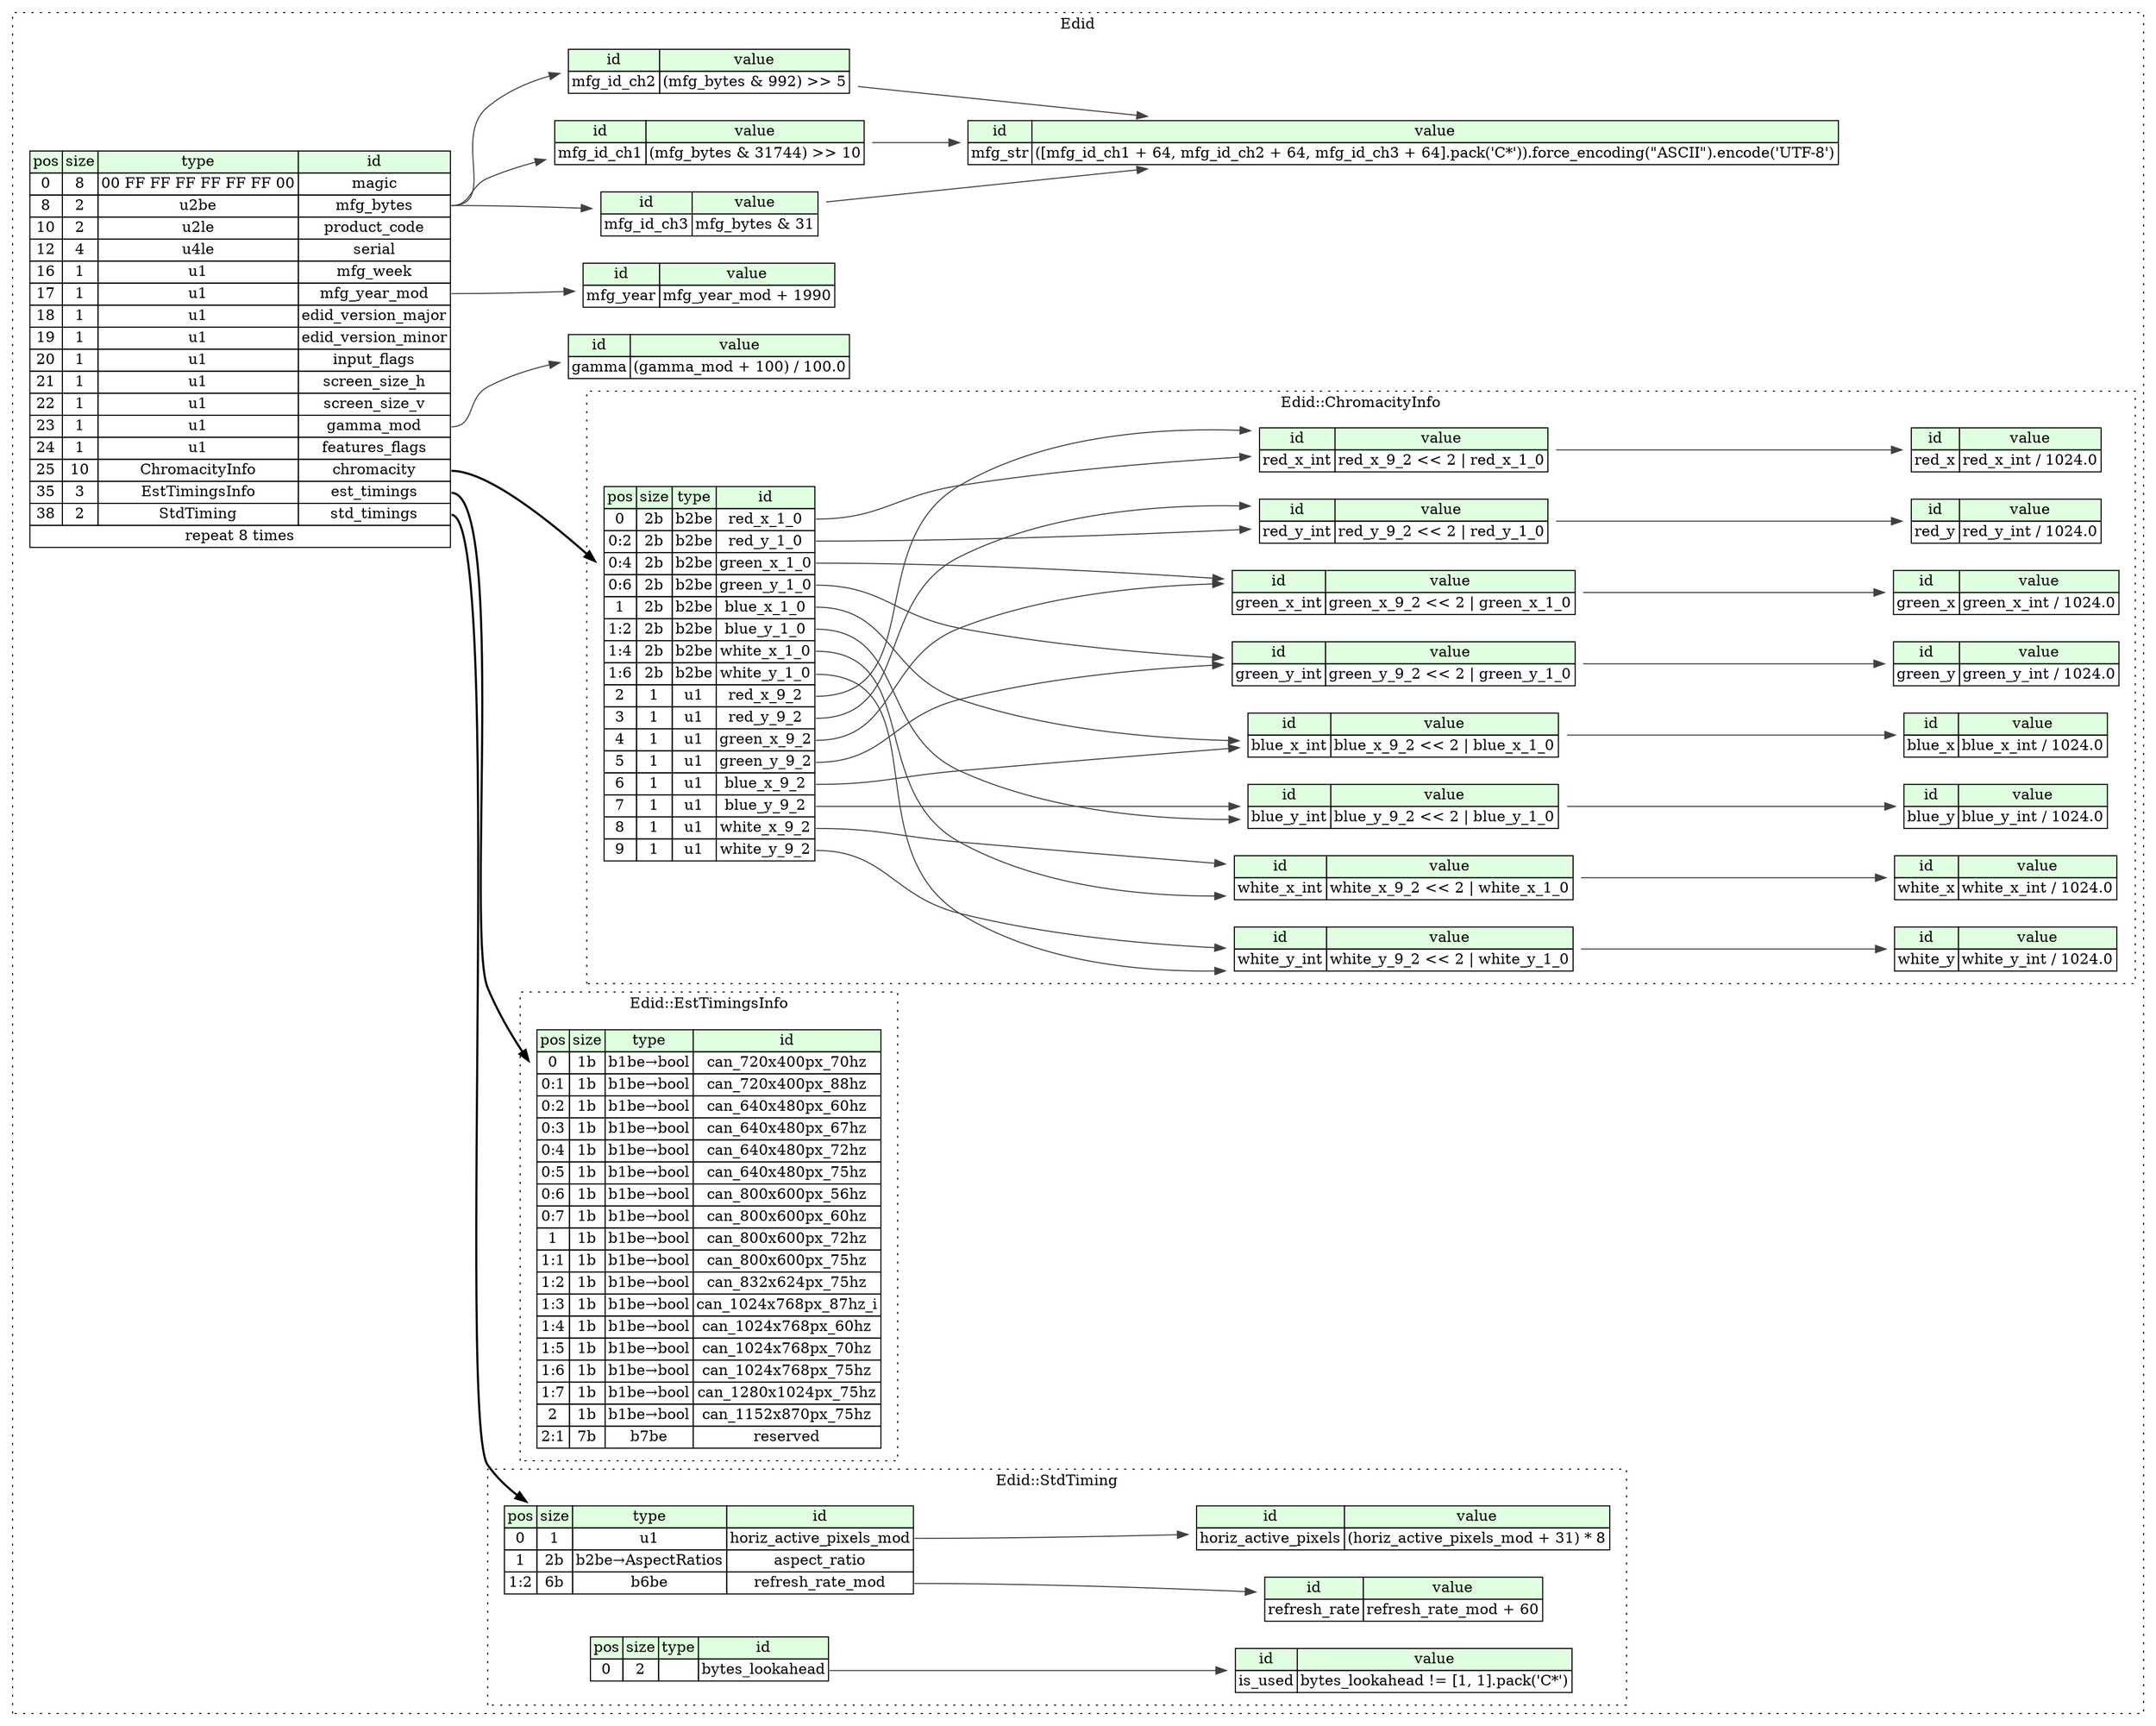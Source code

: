 digraph {
	rankdir=LR;
	node [shape=plaintext];
	subgraph cluster__edid {
		label="Edid";
		graph[style=dotted];

		edid__seq [label=<<TABLE BORDER="0" CELLBORDER="1" CELLSPACING="0">
			<TR><TD BGCOLOR="#E0FFE0">pos</TD><TD BGCOLOR="#E0FFE0">size</TD><TD BGCOLOR="#E0FFE0">type</TD><TD BGCOLOR="#E0FFE0">id</TD></TR>
			<TR><TD PORT="magic_pos">0</TD><TD PORT="magic_size">8</TD><TD>00 FF FF FF FF FF FF 00</TD><TD PORT="magic_type">magic</TD></TR>
			<TR><TD PORT="mfg_bytes_pos">8</TD><TD PORT="mfg_bytes_size">2</TD><TD>u2be</TD><TD PORT="mfg_bytes_type">mfg_bytes</TD></TR>
			<TR><TD PORT="product_code_pos">10</TD><TD PORT="product_code_size">2</TD><TD>u2le</TD><TD PORT="product_code_type">product_code</TD></TR>
			<TR><TD PORT="serial_pos">12</TD><TD PORT="serial_size">4</TD><TD>u4le</TD><TD PORT="serial_type">serial</TD></TR>
			<TR><TD PORT="mfg_week_pos">16</TD><TD PORT="mfg_week_size">1</TD><TD>u1</TD><TD PORT="mfg_week_type">mfg_week</TD></TR>
			<TR><TD PORT="mfg_year_mod_pos">17</TD><TD PORT="mfg_year_mod_size">1</TD><TD>u1</TD><TD PORT="mfg_year_mod_type">mfg_year_mod</TD></TR>
			<TR><TD PORT="edid_version_major_pos">18</TD><TD PORT="edid_version_major_size">1</TD><TD>u1</TD><TD PORT="edid_version_major_type">edid_version_major</TD></TR>
			<TR><TD PORT="edid_version_minor_pos">19</TD><TD PORT="edid_version_minor_size">1</TD><TD>u1</TD><TD PORT="edid_version_minor_type">edid_version_minor</TD></TR>
			<TR><TD PORT="input_flags_pos">20</TD><TD PORT="input_flags_size">1</TD><TD>u1</TD><TD PORT="input_flags_type">input_flags</TD></TR>
			<TR><TD PORT="screen_size_h_pos">21</TD><TD PORT="screen_size_h_size">1</TD><TD>u1</TD><TD PORT="screen_size_h_type">screen_size_h</TD></TR>
			<TR><TD PORT="screen_size_v_pos">22</TD><TD PORT="screen_size_v_size">1</TD><TD>u1</TD><TD PORT="screen_size_v_type">screen_size_v</TD></TR>
			<TR><TD PORT="gamma_mod_pos">23</TD><TD PORT="gamma_mod_size">1</TD><TD>u1</TD><TD PORT="gamma_mod_type">gamma_mod</TD></TR>
			<TR><TD PORT="features_flags_pos">24</TD><TD PORT="features_flags_size">1</TD><TD>u1</TD><TD PORT="features_flags_type">features_flags</TD></TR>
			<TR><TD PORT="chromacity_pos">25</TD><TD PORT="chromacity_size">10</TD><TD>ChromacityInfo</TD><TD PORT="chromacity_type">chromacity</TD></TR>
			<TR><TD PORT="est_timings_pos">35</TD><TD PORT="est_timings_size">3</TD><TD>EstTimingsInfo</TD><TD PORT="est_timings_type">est_timings</TD></TR>
			<TR><TD PORT="std_timings_pos">38</TD><TD PORT="std_timings_size">2</TD><TD>StdTiming</TD><TD PORT="std_timings_type">std_timings</TD></TR>
			<TR><TD COLSPAN="4" PORT="std_timings__repeat">repeat 8 times</TD></TR>
		</TABLE>>];
		edid__inst__gamma [label=<<TABLE BORDER="0" CELLBORDER="1" CELLSPACING="0">
			<TR><TD BGCOLOR="#E0FFE0">id</TD><TD BGCOLOR="#E0FFE0">value</TD></TR>
			<TR><TD>gamma</TD><TD>(gamma_mod + 100) / 100.0</TD></TR>
		</TABLE>>];
		edid__inst__mfg_id_ch1 [label=<<TABLE BORDER="0" CELLBORDER="1" CELLSPACING="0">
			<TR><TD BGCOLOR="#E0FFE0">id</TD><TD BGCOLOR="#E0FFE0">value</TD></TR>
			<TR><TD>mfg_id_ch1</TD><TD>(mfg_bytes &amp; 31744) &gt;&gt; 10</TD></TR>
		</TABLE>>];
		edid__inst__mfg_id_ch2 [label=<<TABLE BORDER="0" CELLBORDER="1" CELLSPACING="0">
			<TR><TD BGCOLOR="#E0FFE0">id</TD><TD BGCOLOR="#E0FFE0">value</TD></TR>
			<TR><TD>mfg_id_ch2</TD><TD>(mfg_bytes &amp; 992) &gt;&gt; 5</TD></TR>
		</TABLE>>];
		edid__inst__mfg_id_ch3 [label=<<TABLE BORDER="0" CELLBORDER="1" CELLSPACING="0">
			<TR><TD BGCOLOR="#E0FFE0">id</TD><TD BGCOLOR="#E0FFE0">value</TD></TR>
			<TR><TD>mfg_id_ch3</TD><TD>mfg_bytes &amp; 31</TD></TR>
		</TABLE>>];
		edid__inst__mfg_str [label=<<TABLE BORDER="0" CELLBORDER="1" CELLSPACING="0">
			<TR><TD BGCOLOR="#E0FFE0">id</TD><TD BGCOLOR="#E0FFE0">value</TD></TR>
			<TR><TD>mfg_str</TD><TD>([mfg_id_ch1 + 64, mfg_id_ch2 + 64, mfg_id_ch3 + 64].pack('C*')).force_encoding(&quot;ASCII&quot;).encode('UTF-8')</TD></TR>
		</TABLE>>];
		edid__inst__mfg_year [label=<<TABLE BORDER="0" CELLBORDER="1" CELLSPACING="0">
			<TR><TD BGCOLOR="#E0FFE0">id</TD><TD BGCOLOR="#E0FFE0">value</TD></TR>
			<TR><TD>mfg_year</TD><TD>mfg_year_mod + 1990</TD></TR>
		</TABLE>>];
		subgraph cluster__chromacity_info {
			label="Edid::ChromacityInfo";
			graph[style=dotted];

			chromacity_info__seq [label=<<TABLE BORDER="0" CELLBORDER="1" CELLSPACING="0">
				<TR><TD BGCOLOR="#E0FFE0">pos</TD><TD BGCOLOR="#E0FFE0">size</TD><TD BGCOLOR="#E0FFE0">type</TD><TD BGCOLOR="#E0FFE0">id</TD></TR>
				<TR><TD PORT="red_x_1_0_pos">0</TD><TD PORT="red_x_1_0_size">2b</TD><TD>b2be</TD><TD PORT="red_x_1_0_type">red_x_1_0</TD></TR>
				<TR><TD PORT="red_y_1_0_pos">0:2</TD><TD PORT="red_y_1_0_size">2b</TD><TD>b2be</TD><TD PORT="red_y_1_0_type">red_y_1_0</TD></TR>
				<TR><TD PORT="green_x_1_0_pos">0:4</TD><TD PORT="green_x_1_0_size">2b</TD><TD>b2be</TD><TD PORT="green_x_1_0_type">green_x_1_0</TD></TR>
				<TR><TD PORT="green_y_1_0_pos">0:6</TD><TD PORT="green_y_1_0_size">2b</TD><TD>b2be</TD><TD PORT="green_y_1_0_type">green_y_1_0</TD></TR>
				<TR><TD PORT="blue_x_1_0_pos">1</TD><TD PORT="blue_x_1_0_size">2b</TD><TD>b2be</TD><TD PORT="blue_x_1_0_type">blue_x_1_0</TD></TR>
				<TR><TD PORT="blue_y_1_0_pos">1:2</TD><TD PORT="blue_y_1_0_size">2b</TD><TD>b2be</TD><TD PORT="blue_y_1_0_type">blue_y_1_0</TD></TR>
				<TR><TD PORT="white_x_1_0_pos">1:4</TD><TD PORT="white_x_1_0_size">2b</TD><TD>b2be</TD><TD PORT="white_x_1_0_type">white_x_1_0</TD></TR>
				<TR><TD PORT="white_y_1_0_pos">1:6</TD><TD PORT="white_y_1_0_size">2b</TD><TD>b2be</TD><TD PORT="white_y_1_0_type">white_y_1_0</TD></TR>
				<TR><TD PORT="red_x_9_2_pos">2</TD><TD PORT="red_x_9_2_size">1</TD><TD>u1</TD><TD PORT="red_x_9_2_type">red_x_9_2</TD></TR>
				<TR><TD PORT="red_y_9_2_pos">3</TD><TD PORT="red_y_9_2_size">1</TD><TD>u1</TD><TD PORT="red_y_9_2_type">red_y_9_2</TD></TR>
				<TR><TD PORT="green_x_9_2_pos">4</TD><TD PORT="green_x_9_2_size">1</TD><TD>u1</TD><TD PORT="green_x_9_2_type">green_x_9_2</TD></TR>
				<TR><TD PORT="green_y_9_2_pos">5</TD><TD PORT="green_y_9_2_size">1</TD><TD>u1</TD><TD PORT="green_y_9_2_type">green_y_9_2</TD></TR>
				<TR><TD PORT="blue_x_9_2_pos">6</TD><TD PORT="blue_x_9_2_size">1</TD><TD>u1</TD><TD PORT="blue_x_9_2_type">blue_x_9_2</TD></TR>
				<TR><TD PORT="blue_y_9_2_pos">7</TD><TD PORT="blue_y_9_2_size">1</TD><TD>u1</TD><TD PORT="blue_y_9_2_type">blue_y_9_2</TD></TR>
				<TR><TD PORT="white_x_9_2_pos">8</TD><TD PORT="white_x_9_2_size">1</TD><TD>u1</TD><TD PORT="white_x_9_2_type">white_x_9_2</TD></TR>
				<TR><TD PORT="white_y_9_2_pos">9</TD><TD PORT="white_y_9_2_size">1</TD><TD>u1</TD><TD PORT="white_y_9_2_type">white_y_9_2</TD></TR>
			</TABLE>>];
			chromacity_info__inst__blue_x [label=<<TABLE BORDER="0" CELLBORDER="1" CELLSPACING="0">
				<TR><TD BGCOLOR="#E0FFE0">id</TD><TD BGCOLOR="#E0FFE0">value</TD></TR>
				<TR><TD>blue_x</TD><TD>blue_x_int / 1024.0</TD></TR>
			</TABLE>>];
			chromacity_info__inst__blue_x_int [label=<<TABLE BORDER="0" CELLBORDER="1" CELLSPACING="0">
				<TR><TD BGCOLOR="#E0FFE0">id</TD><TD BGCOLOR="#E0FFE0">value</TD></TR>
				<TR><TD>blue_x_int</TD><TD>blue_x_9_2 &lt;&lt; 2 | blue_x_1_0</TD></TR>
			</TABLE>>];
			chromacity_info__inst__blue_y [label=<<TABLE BORDER="0" CELLBORDER="1" CELLSPACING="0">
				<TR><TD BGCOLOR="#E0FFE0">id</TD><TD BGCOLOR="#E0FFE0">value</TD></TR>
				<TR><TD>blue_y</TD><TD>blue_y_int / 1024.0</TD></TR>
			</TABLE>>];
			chromacity_info__inst__blue_y_int [label=<<TABLE BORDER="0" CELLBORDER="1" CELLSPACING="0">
				<TR><TD BGCOLOR="#E0FFE0">id</TD><TD BGCOLOR="#E0FFE0">value</TD></TR>
				<TR><TD>blue_y_int</TD><TD>blue_y_9_2 &lt;&lt; 2 | blue_y_1_0</TD></TR>
			</TABLE>>];
			chromacity_info__inst__green_x [label=<<TABLE BORDER="0" CELLBORDER="1" CELLSPACING="0">
				<TR><TD BGCOLOR="#E0FFE0">id</TD><TD BGCOLOR="#E0FFE0">value</TD></TR>
				<TR><TD>green_x</TD><TD>green_x_int / 1024.0</TD></TR>
			</TABLE>>];
			chromacity_info__inst__green_x_int [label=<<TABLE BORDER="0" CELLBORDER="1" CELLSPACING="0">
				<TR><TD BGCOLOR="#E0FFE0">id</TD><TD BGCOLOR="#E0FFE0">value</TD></TR>
				<TR><TD>green_x_int</TD><TD>green_x_9_2 &lt;&lt; 2 | green_x_1_0</TD></TR>
			</TABLE>>];
			chromacity_info__inst__green_y [label=<<TABLE BORDER="0" CELLBORDER="1" CELLSPACING="0">
				<TR><TD BGCOLOR="#E0FFE0">id</TD><TD BGCOLOR="#E0FFE0">value</TD></TR>
				<TR><TD>green_y</TD><TD>green_y_int / 1024.0</TD></TR>
			</TABLE>>];
			chromacity_info__inst__green_y_int [label=<<TABLE BORDER="0" CELLBORDER="1" CELLSPACING="0">
				<TR><TD BGCOLOR="#E0FFE0">id</TD><TD BGCOLOR="#E0FFE0">value</TD></TR>
				<TR><TD>green_y_int</TD><TD>green_y_9_2 &lt;&lt; 2 | green_y_1_0</TD></TR>
			</TABLE>>];
			chromacity_info__inst__red_x [label=<<TABLE BORDER="0" CELLBORDER="1" CELLSPACING="0">
				<TR><TD BGCOLOR="#E0FFE0">id</TD><TD BGCOLOR="#E0FFE0">value</TD></TR>
				<TR><TD>red_x</TD><TD>red_x_int / 1024.0</TD></TR>
			</TABLE>>];
			chromacity_info__inst__red_x_int [label=<<TABLE BORDER="0" CELLBORDER="1" CELLSPACING="0">
				<TR><TD BGCOLOR="#E0FFE0">id</TD><TD BGCOLOR="#E0FFE0">value</TD></TR>
				<TR><TD>red_x_int</TD><TD>red_x_9_2 &lt;&lt; 2 | red_x_1_0</TD></TR>
			</TABLE>>];
			chromacity_info__inst__red_y [label=<<TABLE BORDER="0" CELLBORDER="1" CELLSPACING="0">
				<TR><TD BGCOLOR="#E0FFE0">id</TD><TD BGCOLOR="#E0FFE0">value</TD></TR>
				<TR><TD>red_y</TD><TD>red_y_int / 1024.0</TD></TR>
			</TABLE>>];
			chromacity_info__inst__red_y_int [label=<<TABLE BORDER="0" CELLBORDER="1" CELLSPACING="0">
				<TR><TD BGCOLOR="#E0FFE0">id</TD><TD BGCOLOR="#E0FFE0">value</TD></TR>
				<TR><TD>red_y_int</TD><TD>red_y_9_2 &lt;&lt; 2 | red_y_1_0</TD></TR>
			</TABLE>>];
			chromacity_info__inst__white_x [label=<<TABLE BORDER="0" CELLBORDER="1" CELLSPACING="0">
				<TR><TD BGCOLOR="#E0FFE0">id</TD><TD BGCOLOR="#E0FFE0">value</TD></TR>
				<TR><TD>white_x</TD><TD>white_x_int / 1024.0</TD></TR>
			</TABLE>>];
			chromacity_info__inst__white_x_int [label=<<TABLE BORDER="0" CELLBORDER="1" CELLSPACING="0">
				<TR><TD BGCOLOR="#E0FFE0">id</TD><TD BGCOLOR="#E0FFE0">value</TD></TR>
				<TR><TD>white_x_int</TD><TD>white_x_9_2 &lt;&lt; 2 | white_x_1_0</TD></TR>
			</TABLE>>];
			chromacity_info__inst__white_y [label=<<TABLE BORDER="0" CELLBORDER="1" CELLSPACING="0">
				<TR><TD BGCOLOR="#E0FFE0">id</TD><TD BGCOLOR="#E0FFE0">value</TD></TR>
				<TR><TD>white_y</TD><TD>white_y_int / 1024.0</TD></TR>
			</TABLE>>];
			chromacity_info__inst__white_y_int [label=<<TABLE BORDER="0" CELLBORDER="1" CELLSPACING="0">
				<TR><TD BGCOLOR="#E0FFE0">id</TD><TD BGCOLOR="#E0FFE0">value</TD></TR>
				<TR><TD>white_y_int</TD><TD>white_y_9_2 &lt;&lt; 2 | white_y_1_0</TD></TR>
			</TABLE>>];
		}
		subgraph cluster__est_timings_info {
			label="Edid::EstTimingsInfo";
			graph[style=dotted];

			est_timings_info__seq [label=<<TABLE BORDER="0" CELLBORDER="1" CELLSPACING="0">
				<TR><TD BGCOLOR="#E0FFE0">pos</TD><TD BGCOLOR="#E0FFE0">size</TD><TD BGCOLOR="#E0FFE0">type</TD><TD BGCOLOR="#E0FFE0">id</TD></TR>
				<TR><TD PORT="can_720x400px_70hz_pos">0</TD><TD PORT="can_720x400px_70hz_size">1b</TD><TD>b1be→bool</TD><TD PORT="can_720x400px_70hz_type">can_720x400px_70hz</TD></TR>
				<TR><TD PORT="can_720x400px_88hz_pos">0:1</TD><TD PORT="can_720x400px_88hz_size">1b</TD><TD>b1be→bool</TD><TD PORT="can_720x400px_88hz_type">can_720x400px_88hz</TD></TR>
				<TR><TD PORT="can_640x480px_60hz_pos">0:2</TD><TD PORT="can_640x480px_60hz_size">1b</TD><TD>b1be→bool</TD><TD PORT="can_640x480px_60hz_type">can_640x480px_60hz</TD></TR>
				<TR><TD PORT="can_640x480px_67hz_pos">0:3</TD><TD PORT="can_640x480px_67hz_size">1b</TD><TD>b1be→bool</TD><TD PORT="can_640x480px_67hz_type">can_640x480px_67hz</TD></TR>
				<TR><TD PORT="can_640x480px_72hz_pos">0:4</TD><TD PORT="can_640x480px_72hz_size">1b</TD><TD>b1be→bool</TD><TD PORT="can_640x480px_72hz_type">can_640x480px_72hz</TD></TR>
				<TR><TD PORT="can_640x480px_75hz_pos">0:5</TD><TD PORT="can_640x480px_75hz_size">1b</TD><TD>b1be→bool</TD><TD PORT="can_640x480px_75hz_type">can_640x480px_75hz</TD></TR>
				<TR><TD PORT="can_800x600px_56hz_pos">0:6</TD><TD PORT="can_800x600px_56hz_size">1b</TD><TD>b1be→bool</TD><TD PORT="can_800x600px_56hz_type">can_800x600px_56hz</TD></TR>
				<TR><TD PORT="can_800x600px_60hz_pos">0:7</TD><TD PORT="can_800x600px_60hz_size">1b</TD><TD>b1be→bool</TD><TD PORT="can_800x600px_60hz_type">can_800x600px_60hz</TD></TR>
				<TR><TD PORT="can_800x600px_72hz_pos">1</TD><TD PORT="can_800x600px_72hz_size">1b</TD><TD>b1be→bool</TD><TD PORT="can_800x600px_72hz_type">can_800x600px_72hz</TD></TR>
				<TR><TD PORT="can_800x600px_75hz_pos">1:1</TD><TD PORT="can_800x600px_75hz_size">1b</TD><TD>b1be→bool</TD><TD PORT="can_800x600px_75hz_type">can_800x600px_75hz</TD></TR>
				<TR><TD PORT="can_832x624px_75hz_pos">1:2</TD><TD PORT="can_832x624px_75hz_size">1b</TD><TD>b1be→bool</TD><TD PORT="can_832x624px_75hz_type">can_832x624px_75hz</TD></TR>
				<TR><TD PORT="can_1024x768px_87hz_i_pos">1:3</TD><TD PORT="can_1024x768px_87hz_i_size">1b</TD><TD>b1be→bool</TD><TD PORT="can_1024x768px_87hz_i_type">can_1024x768px_87hz_i</TD></TR>
				<TR><TD PORT="can_1024x768px_60hz_pos">1:4</TD><TD PORT="can_1024x768px_60hz_size">1b</TD><TD>b1be→bool</TD><TD PORT="can_1024x768px_60hz_type">can_1024x768px_60hz</TD></TR>
				<TR><TD PORT="can_1024x768px_70hz_pos">1:5</TD><TD PORT="can_1024x768px_70hz_size">1b</TD><TD>b1be→bool</TD><TD PORT="can_1024x768px_70hz_type">can_1024x768px_70hz</TD></TR>
				<TR><TD PORT="can_1024x768px_75hz_pos">1:6</TD><TD PORT="can_1024x768px_75hz_size">1b</TD><TD>b1be→bool</TD><TD PORT="can_1024x768px_75hz_type">can_1024x768px_75hz</TD></TR>
				<TR><TD PORT="can_1280x1024px_75hz_pos">1:7</TD><TD PORT="can_1280x1024px_75hz_size">1b</TD><TD>b1be→bool</TD><TD PORT="can_1280x1024px_75hz_type">can_1280x1024px_75hz</TD></TR>
				<TR><TD PORT="can_1152x870px_75hz_pos">2</TD><TD PORT="can_1152x870px_75hz_size">1b</TD><TD>b1be→bool</TD><TD PORT="can_1152x870px_75hz_type">can_1152x870px_75hz</TD></TR>
				<TR><TD PORT="reserved_pos">2:1</TD><TD PORT="reserved_size">7b</TD><TD>b7be</TD><TD PORT="reserved_type">reserved</TD></TR>
			</TABLE>>];
		}
		subgraph cluster__std_timing {
			label="Edid::StdTiming";
			graph[style=dotted];

			std_timing__seq [label=<<TABLE BORDER="0" CELLBORDER="1" CELLSPACING="0">
				<TR><TD BGCOLOR="#E0FFE0">pos</TD><TD BGCOLOR="#E0FFE0">size</TD><TD BGCOLOR="#E0FFE0">type</TD><TD BGCOLOR="#E0FFE0">id</TD></TR>
				<TR><TD PORT="horiz_active_pixels_mod_pos">0</TD><TD PORT="horiz_active_pixels_mod_size">1</TD><TD>u1</TD><TD PORT="horiz_active_pixels_mod_type">horiz_active_pixels_mod</TD></TR>
				<TR><TD PORT="aspect_ratio_pos">1</TD><TD PORT="aspect_ratio_size">2b</TD><TD>b2be→AspectRatios</TD><TD PORT="aspect_ratio_type">aspect_ratio</TD></TR>
				<TR><TD PORT="refresh_rate_mod_pos">1:2</TD><TD PORT="refresh_rate_mod_size">6b</TD><TD>b6be</TD><TD PORT="refresh_rate_mod_type">refresh_rate_mod</TD></TR>
			</TABLE>>];
			std_timing__inst__bytes_lookahead [label=<<TABLE BORDER="0" CELLBORDER="1" CELLSPACING="0">
				<TR><TD BGCOLOR="#E0FFE0">pos</TD><TD BGCOLOR="#E0FFE0">size</TD><TD BGCOLOR="#E0FFE0">type</TD><TD BGCOLOR="#E0FFE0">id</TD></TR>
				<TR><TD PORT="bytes_lookahead_pos">0</TD><TD PORT="bytes_lookahead_size">2</TD><TD></TD><TD PORT="bytes_lookahead_type">bytes_lookahead</TD></TR>
			</TABLE>>];
			std_timing__inst__horiz_active_pixels [label=<<TABLE BORDER="0" CELLBORDER="1" CELLSPACING="0">
				<TR><TD BGCOLOR="#E0FFE0">id</TD><TD BGCOLOR="#E0FFE0">value</TD></TR>
				<TR><TD>horiz_active_pixels</TD><TD>(horiz_active_pixels_mod + 31) * 8</TD></TR>
			</TABLE>>];
			std_timing__inst__is_used [label=<<TABLE BORDER="0" CELLBORDER="1" CELLSPACING="0">
				<TR><TD BGCOLOR="#E0FFE0">id</TD><TD BGCOLOR="#E0FFE0">value</TD></TR>
				<TR><TD>is_used</TD><TD>bytes_lookahead != [1, 1].pack('C*')</TD></TR>
			</TABLE>>];
			std_timing__inst__refresh_rate [label=<<TABLE BORDER="0" CELLBORDER="1" CELLSPACING="0">
				<TR><TD BGCOLOR="#E0FFE0">id</TD><TD BGCOLOR="#E0FFE0">value</TD></TR>
				<TR><TD>refresh_rate</TD><TD>refresh_rate_mod + 60</TD></TR>
			</TABLE>>];
		}
	}
	edid__seq:chromacity_type -> chromacity_info__seq [style=bold];
	edid__seq:est_timings_type -> est_timings_info__seq [style=bold];
	edid__seq:std_timings_type -> std_timing__seq [style=bold];
	edid__seq:gamma_mod_type -> edid__inst__gamma [color="#404040"];
	edid__seq:mfg_bytes_type -> edid__inst__mfg_id_ch1 [color="#404040"];
	edid__seq:mfg_bytes_type -> edid__inst__mfg_id_ch2 [color="#404040"];
	edid__seq:mfg_bytes_type -> edid__inst__mfg_id_ch3 [color="#404040"];
	edid__inst__mfg_id_ch1:mfg_id_ch1_type -> edid__inst__mfg_str [color="#404040"];
	edid__inst__mfg_id_ch2:mfg_id_ch2_type -> edid__inst__mfg_str [color="#404040"];
	edid__inst__mfg_id_ch3:mfg_id_ch3_type -> edid__inst__mfg_str [color="#404040"];
	edid__seq:mfg_year_mod_type -> edid__inst__mfg_year [color="#404040"];
	chromacity_info__inst__blue_x_int:blue_x_int_type -> chromacity_info__inst__blue_x [color="#404040"];
	chromacity_info__seq:blue_x_9_2_type -> chromacity_info__inst__blue_x_int [color="#404040"];
	chromacity_info__seq:blue_x_1_0_type -> chromacity_info__inst__blue_x_int [color="#404040"];
	chromacity_info__inst__blue_y_int:blue_y_int_type -> chromacity_info__inst__blue_y [color="#404040"];
	chromacity_info__seq:blue_y_9_2_type -> chromacity_info__inst__blue_y_int [color="#404040"];
	chromacity_info__seq:blue_y_1_0_type -> chromacity_info__inst__blue_y_int [color="#404040"];
	chromacity_info__inst__green_x_int:green_x_int_type -> chromacity_info__inst__green_x [color="#404040"];
	chromacity_info__seq:green_x_9_2_type -> chromacity_info__inst__green_x_int [color="#404040"];
	chromacity_info__seq:green_x_1_0_type -> chromacity_info__inst__green_x_int [color="#404040"];
	chromacity_info__inst__green_y_int:green_y_int_type -> chromacity_info__inst__green_y [color="#404040"];
	chromacity_info__seq:green_y_9_2_type -> chromacity_info__inst__green_y_int [color="#404040"];
	chromacity_info__seq:green_y_1_0_type -> chromacity_info__inst__green_y_int [color="#404040"];
	chromacity_info__inst__red_x_int:red_x_int_type -> chromacity_info__inst__red_x [color="#404040"];
	chromacity_info__seq:red_x_9_2_type -> chromacity_info__inst__red_x_int [color="#404040"];
	chromacity_info__seq:red_x_1_0_type -> chromacity_info__inst__red_x_int [color="#404040"];
	chromacity_info__inst__red_y_int:red_y_int_type -> chromacity_info__inst__red_y [color="#404040"];
	chromacity_info__seq:red_y_9_2_type -> chromacity_info__inst__red_y_int [color="#404040"];
	chromacity_info__seq:red_y_1_0_type -> chromacity_info__inst__red_y_int [color="#404040"];
	chromacity_info__inst__white_x_int:white_x_int_type -> chromacity_info__inst__white_x [color="#404040"];
	chromacity_info__seq:white_x_9_2_type -> chromacity_info__inst__white_x_int [color="#404040"];
	chromacity_info__seq:white_x_1_0_type -> chromacity_info__inst__white_x_int [color="#404040"];
	chromacity_info__inst__white_y_int:white_y_int_type -> chromacity_info__inst__white_y [color="#404040"];
	chromacity_info__seq:white_y_9_2_type -> chromacity_info__inst__white_y_int [color="#404040"];
	chromacity_info__seq:white_y_1_0_type -> chromacity_info__inst__white_y_int [color="#404040"];
	std_timing__seq:horiz_active_pixels_mod_type -> std_timing__inst__horiz_active_pixels [color="#404040"];
	std_timing__inst__bytes_lookahead:bytes_lookahead_type -> std_timing__inst__is_used [color="#404040"];
	std_timing__seq:refresh_rate_mod_type -> std_timing__inst__refresh_rate [color="#404040"];
}

